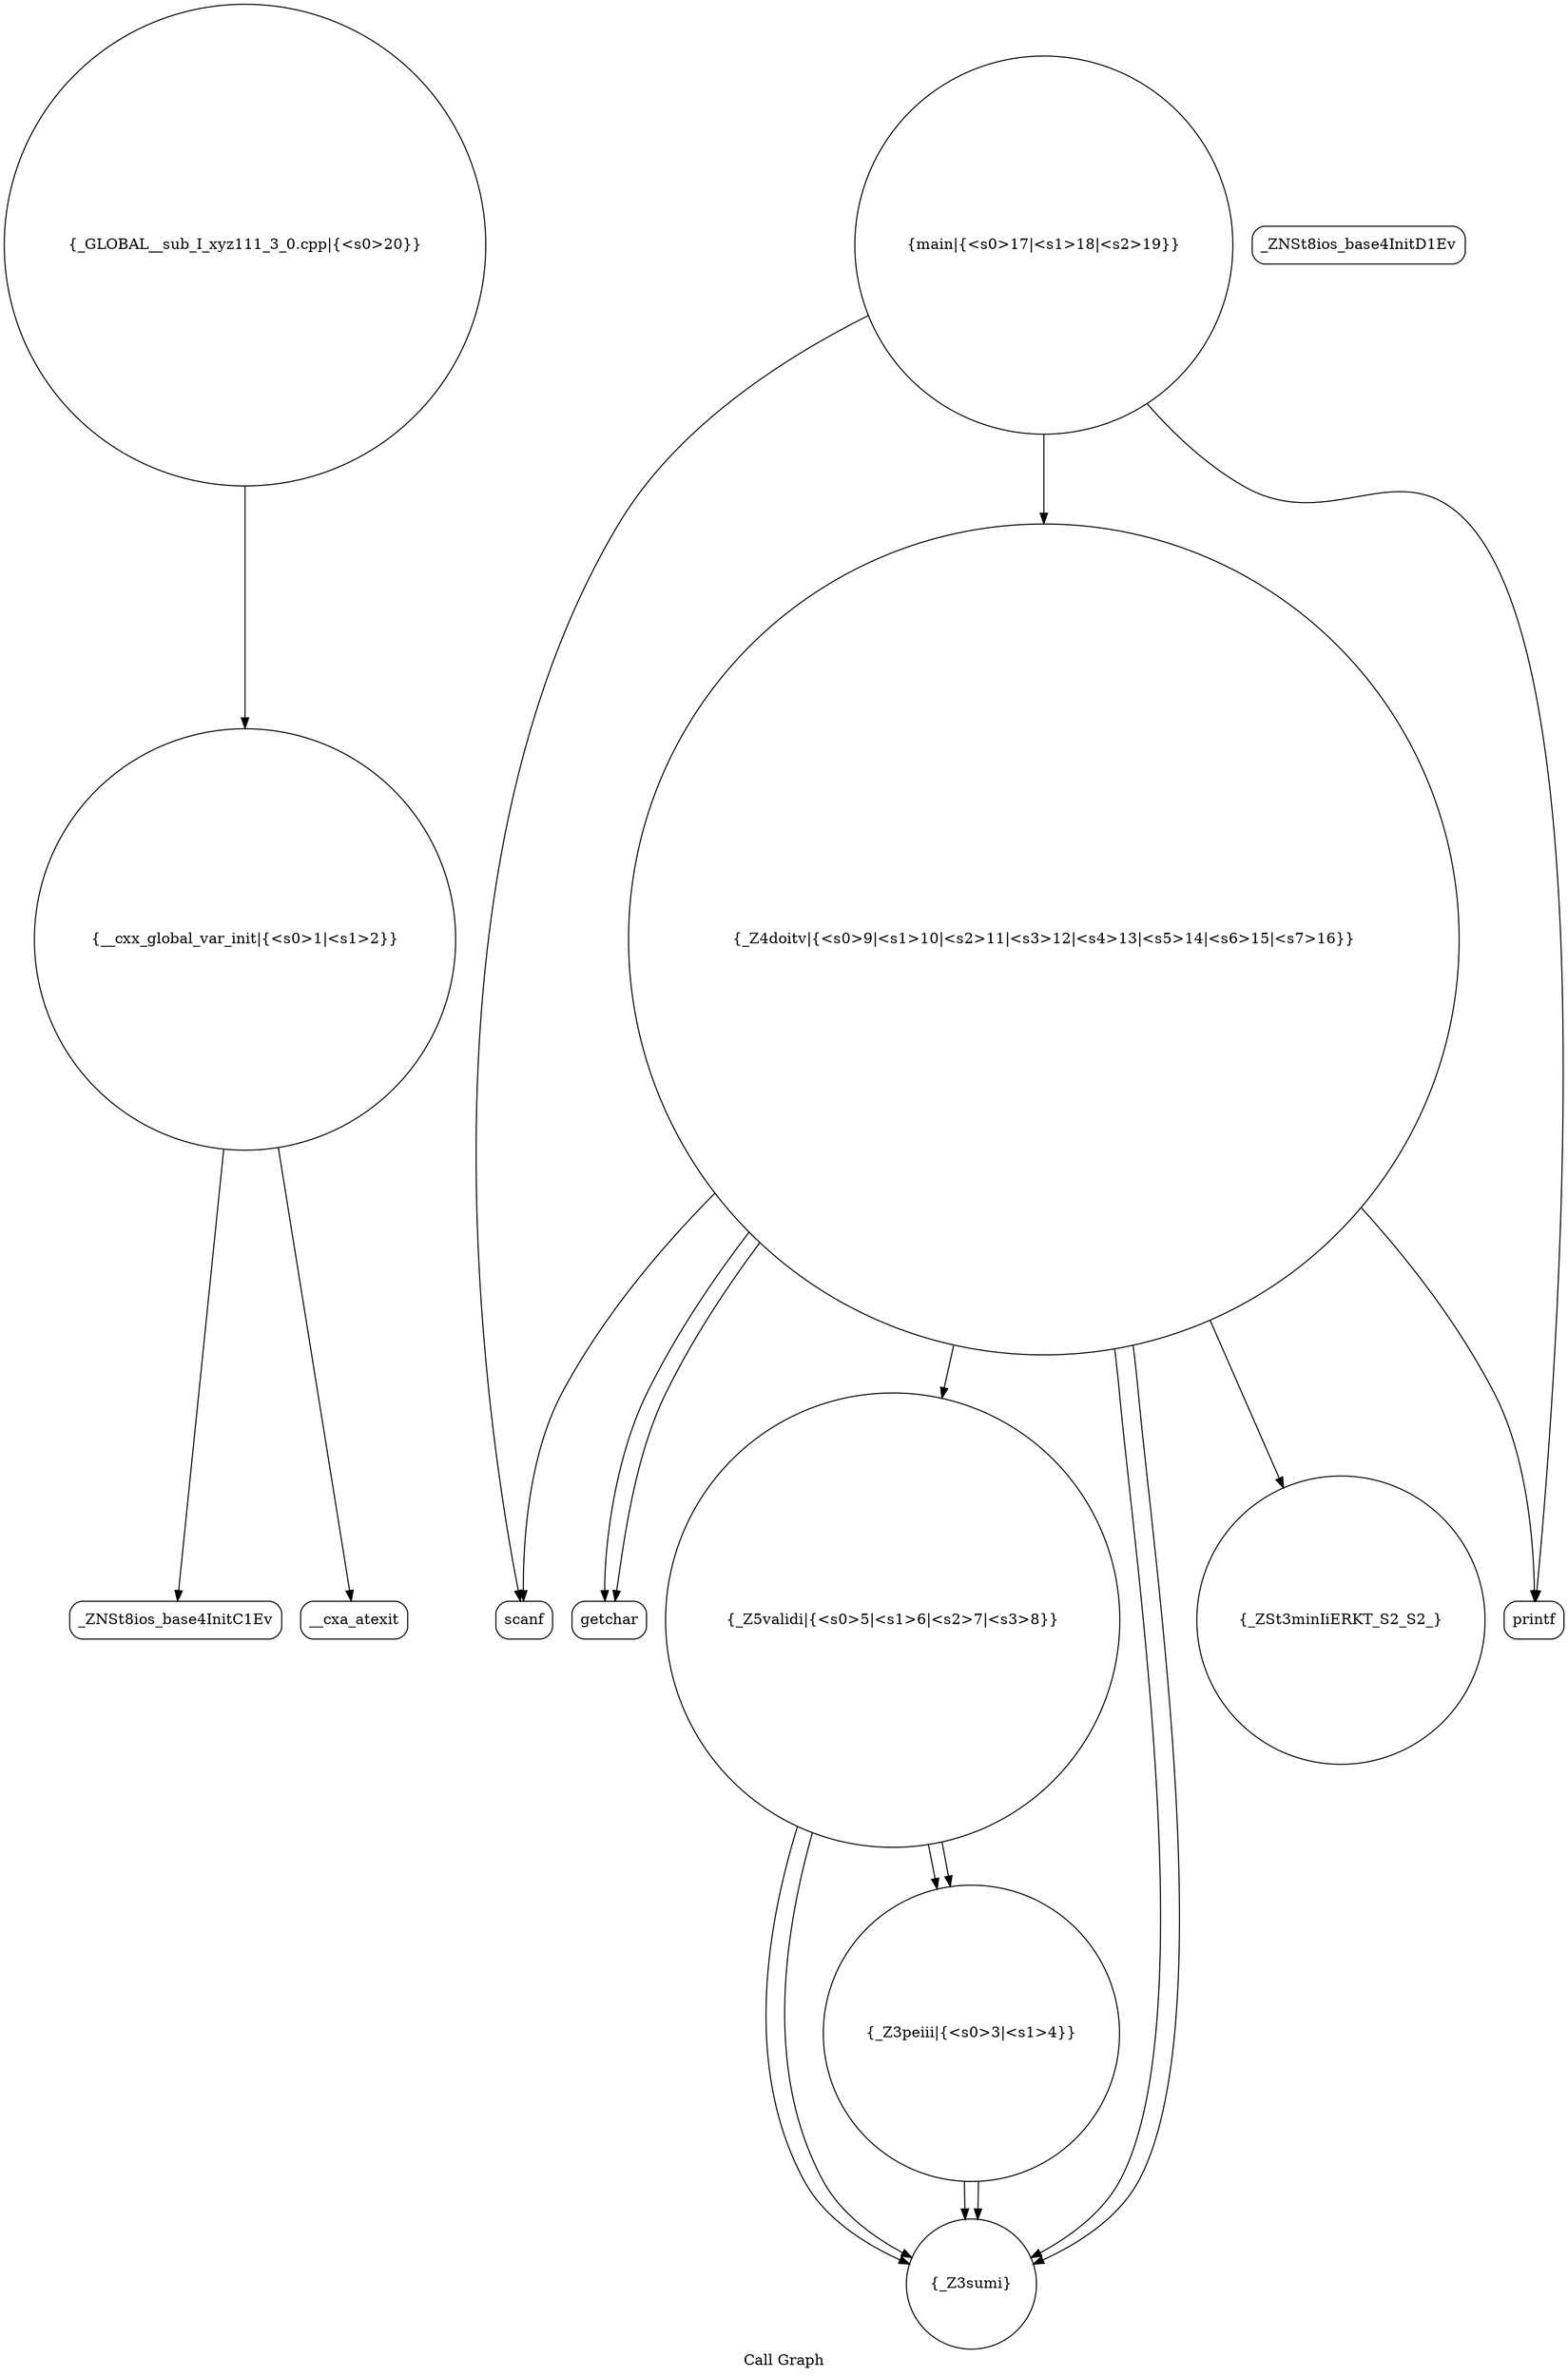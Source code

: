 digraph "Call Graph" {
	label="Call Graph";

	Node0x55c2652237a0 [shape=record,shape=circle,label="{__cxx_global_var_init|{<s0>1|<s1>2}}"];
	Node0x55c2652237a0:s0 -> Node0x55c265223c30[color=black];
	Node0x55c2652237a0:s1 -> Node0x55c265223d30[color=black];
	Node0x55c265223f30 [shape=record,shape=circle,label="{_Z4doitv|{<s0>9|<s1>10|<s2>11|<s3>12|<s4>13|<s5>14|<s6>15|<s7>16}}"];
	Node0x55c265223f30:s0 -> Node0x55c265223fb0[color=black];
	Node0x55c265223f30:s1 -> Node0x55c265224030[color=black];
	Node0x55c265223f30:s2 -> Node0x55c265224030[color=black];
	Node0x55c265223f30:s3 -> Node0x55c265223eb0[color=black];
	Node0x55c265223f30:s4 -> Node0x55c265223db0[color=black];
	Node0x55c265223f30:s5 -> Node0x55c265223db0[color=black];
	Node0x55c265223f30:s6 -> Node0x55c2652240b0[color=black];
	Node0x55c265223f30:s7 -> Node0x55c265224130[color=black];
	Node0x55c265223cb0 [shape=record,shape=Mrecord,label="{_ZNSt8ios_base4InitD1Ev}"];
	Node0x55c265224030 [shape=record,shape=Mrecord,label="{getchar}"];
	Node0x55c265223db0 [shape=record,shape=circle,label="{_Z3sumi}"];
	Node0x55c265224130 [shape=record,shape=Mrecord,label="{printf}"];
	Node0x55c265223eb0 [shape=record,shape=circle,label="{_Z5validi|{<s0>5|<s1>6|<s2>7|<s3>8}}"];
	Node0x55c265223eb0:s0 -> Node0x55c265223db0[color=black];
	Node0x55c265223eb0:s1 -> Node0x55c265223db0[color=black];
	Node0x55c265223eb0:s2 -> Node0x55c265223e30[color=black];
	Node0x55c265223eb0:s3 -> Node0x55c265223e30[color=black];
	Node0x55c265224230 [shape=record,shape=circle,label="{_GLOBAL__sub_I_xyz111_3_0.cpp|{<s0>20}}"];
	Node0x55c265224230:s0 -> Node0x55c2652237a0[color=black];
	Node0x55c265223c30 [shape=record,shape=Mrecord,label="{_ZNSt8ios_base4InitC1Ev}"];
	Node0x55c265223fb0 [shape=record,shape=Mrecord,label="{scanf}"];
	Node0x55c265223d30 [shape=record,shape=Mrecord,label="{__cxa_atexit}"];
	Node0x55c2652240b0 [shape=record,shape=circle,label="{_ZSt3minIiERKT_S2_S2_}"];
	Node0x55c265223e30 [shape=record,shape=circle,label="{_Z3peiii|{<s0>3|<s1>4}}"];
	Node0x55c265223e30:s0 -> Node0x55c265223db0[color=black];
	Node0x55c265223e30:s1 -> Node0x55c265223db0[color=black];
	Node0x55c2652241b0 [shape=record,shape=circle,label="{main|{<s0>17|<s1>18|<s2>19}}"];
	Node0x55c2652241b0:s0 -> Node0x55c265223fb0[color=black];
	Node0x55c2652241b0:s1 -> Node0x55c265224130[color=black];
	Node0x55c2652241b0:s2 -> Node0x55c265223f30[color=black];
}
